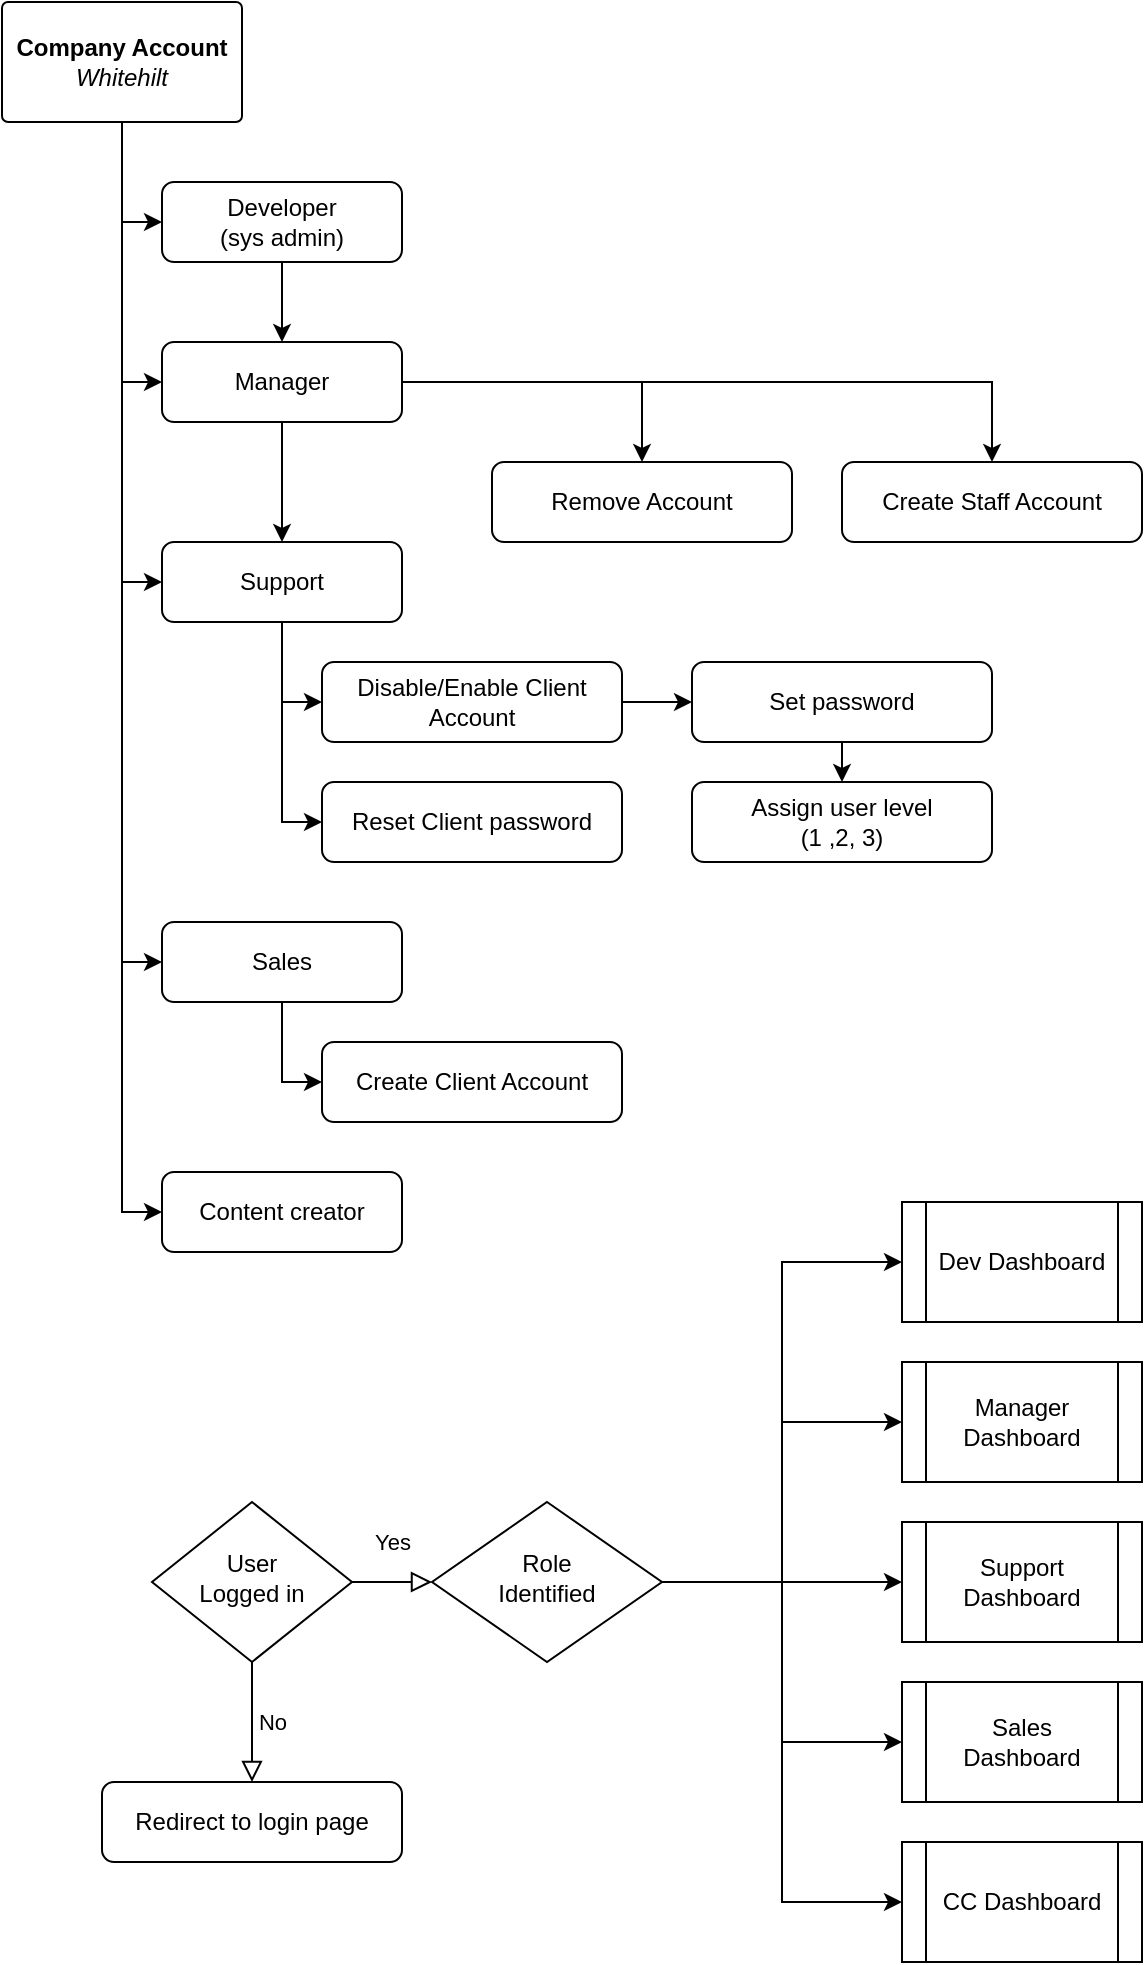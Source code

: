<mxfile version="16.0.3" type="github" pages="3">
  <diagram id="C5RBs43oDa-KdzZeNtuy" name="Company Auth">
    <mxGraphModel dx="1165" dy="794" grid="1" gridSize="10" guides="1" tooltips="1" connect="1" arrows="1" fold="1" page="1" pageScale="1" pageWidth="827" pageHeight="1169" math="0" shadow="0">
      <root>
        <mxCell id="WIyWlLk6GJQsqaUBKTNV-0" />
        <mxCell id="WIyWlLk6GJQsqaUBKTNV-1" parent="WIyWlLk6GJQsqaUBKTNV-0" />
        <mxCell id="IbO78vqItWdfQY8n-Jqq-18" style="edgeStyle=none;rounded=0;orthogonalLoop=1;jettySize=auto;html=1;exitX=0.5;exitY=1;exitDx=0;exitDy=0;entryX=0.5;entryY=0;entryDx=0;entryDy=0;" edge="1" parent="WIyWlLk6GJQsqaUBKTNV-1" source="WIyWlLk6GJQsqaUBKTNV-3" target="usHMp_J7oU0mmYKUMosu-8">
          <mxGeometry relative="1" as="geometry" />
        </mxCell>
        <mxCell id="WIyWlLk6GJQsqaUBKTNV-3" value="Developer&lt;br&gt;(sys admin)" style="rounded=1;whiteSpace=wrap;html=1;fontSize=12;glass=0;strokeWidth=1;shadow=0;" parent="WIyWlLk6GJQsqaUBKTNV-1" vertex="1">
          <mxGeometry x="120" y="130" width="120" height="40" as="geometry" />
        </mxCell>
        <mxCell id="WIyWlLk6GJQsqaUBKTNV-4" value="Yes" style="rounded=0;html=1;jettySize=auto;orthogonalLoop=1;fontSize=11;endArrow=block;endFill=0;endSize=8;strokeWidth=1;shadow=0;labelBackgroundColor=none;edgeStyle=orthogonalEdgeStyle;" parent="WIyWlLk6GJQsqaUBKTNV-1" source="WIyWlLk6GJQsqaUBKTNV-6" target="WIyWlLk6GJQsqaUBKTNV-10" edge="1">
          <mxGeometry y="20" relative="1" as="geometry">
            <mxPoint as="offset" />
          </mxGeometry>
        </mxCell>
        <mxCell id="WIyWlLk6GJQsqaUBKTNV-5" value="No" style="edgeStyle=orthogonalEdgeStyle;rounded=0;html=1;jettySize=auto;orthogonalLoop=1;fontSize=11;endArrow=block;endFill=0;endSize=8;strokeWidth=1;shadow=0;labelBackgroundColor=none;" parent="WIyWlLk6GJQsqaUBKTNV-1" source="WIyWlLk6GJQsqaUBKTNV-6" target="WIyWlLk6GJQsqaUBKTNV-7" edge="1">
          <mxGeometry y="10" relative="1" as="geometry">
            <mxPoint as="offset" />
          </mxGeometry>
        </mxCell>
        <mxCell id="WIyWlLk6GJQsqaUBKTNV-6" value="User &lt;br&gt;Logged in" style="rhombus;whiteSpace=wrap;html=1;shadow=0;fontFamily=Helvetica;fontSize=12;align=center;strokeWidth=1;spacing=6;spacingTop=-4;" parent="WIyWlLk6GJQsqaUBKTNV-1" vertex="1">
          <mxGeometry x="115" y="790" width="100" height="80" as="geometry" />
        </mxCell>
        <mxCell id="WIyWlLk6GJQsqaUBKTNV-7" value="Redirect to login page" style="rounded=1;whiteSpace=wrap;html=1;fontSize=12;glass=0;strokeWidth=1;shadow=0;" parent="WIyWlLk6GJQsqaUBKTNV-1" vertex="1">
          <mxGeometry x="90" y="930" width="150" height="40" as="geometry" />
        </mxCell>
        <mxCell id="IbO78vqItWdfQY8n-Jqq-27" style="edgeStyle=orthogonalEdgeStyle;rounded=0;orthogonalLoop=1;jettySize=auto;html=1;exitX=1;exitY=0.5;exitDx=0;exitDy=0;entryX=0;entryY=0.5;entryDx=0;entryDy=0;" edge="1" parent="WIyWlLk6GJQsqaUBKTNV-1" source="WIyWlLk6GJQsqaUBKTNV-10" target="IbO78vqItWdfQY8n-Jqq-26">
          <mxGeometry relative="1" as="geometry" />
        </mxCell>
        <mxCell id="IbO78vqItWdfQY8n-Jqq-28" style="edgeStyle=orthogonalEdgeStyle;rounded=0;orthogonalLoop=1;jettySize=auto;html=1;exitX=1;exitY=0.5;exitDx=0;exitDy=0;entryX=0;entryY=0.5;entryDx=0;entryDy=0;" edge="1" parent="WIyWlLk6GJQsqaUBKTNV-1" source="WIyWlLk6GJQsqaUBKTNV-10" target="IbO78vqItWdfQY8n-Jqq-25">
          <mxGeometry relative="1" as="geometry" />
        </mxCell>
        <mxCell id="IbO78vqItWdfQY8n-Jqq-29" style="edgeStyle=orthogonalEdgeStyle;rounded=0;orthogonalLoop=1;jettySize=auto;html=1;exitX=1;exitY=0.5;exitDx=0;exitDy=0;entryX=0;entryY=0.5;entryDx=0;entryDy=0;" edge="1" parent="WIyWlLk6GJQsqaUBKTNV-1" source="WIyWlLk6GJQsqaUBKTNV-10" target="IbO78vqItWdfQY8n-Jqq-22">
          <mxGeometry relative="1" as="geometry" />
        </mxCell>
        <mxCell id="IbO78vqItWdfQY8n-Jqq-30" style="edgeStyle=orthogonalEdgeStyle;rounded=0;orthogonalLoop=1;jettySize=auto;html=1;exitX=1;exitY=0.5;exitDx=0;exitDy=0;entryX=0;entryY=0.5;entryDx=0;entryDy=0;" edge="1" parent="WIyWlLk6GJQsqaUBKTNV-1" source="WIyWlLk6GJQsqaUBKTNV-10" target="IbO78vqItWdfQY8n-Jqq-23">
          <mxGeometry relative="1" as="geometry" />
        </mxCell>
        <mxCell id="IbO78vqItWdfQY8n-Jqq-31" style="edgeStyle=orthogonalEdgeStyle;rounded=0;orthogonalLoop=1;jettySize=auto;html=1;exitX=1;exitY=0.5;exitDx=0;exitDy=0;entryX=0;entryY=0.5;entryDx=0;entryDy=0;" edge="1" parent="WIyWlLk6GJQsqaUBKTNV-1" source="WIyWlLk6GJQsqaUBKTNV-10" target="IbO78vqItWdfQY8n-Jqq-24">
          <mxGeometry relative="1" as="geometry" />
        </mxCell>
        <mxCell id="WIyWlLk6GJQsqaUBKTNV-10" value="Role&lt;br&gt;Identified" style="rhombus;whiteSpace=wrap;html=1;shadow=0;fontFamily=Helvetica;fontSize=12;align=center;strokeWidth=1;spacing=6;spacingTop=-4;" parent="WIyWlLk6GJQsqaUBKTNV-1" vertex="1">
          <mxGeometry x="255" y="790" width="115" height="80" as="geometry" />
        </mxCell>
        <mxCell id="usHMp_J7oU0mmYKUMosu-7" style="edgeStyle=orthogonalEdgeStyle;rounded=0;orthogonalLoop=1;jettySize=auto;html=1;exitX=0.5;exitY=1;exitDx=0;exitDy=0;entryX=0;entryY=0.5;entryDx=0;entryDy=0;" edge="1" parent="WIyWlLk6GJQsqaUBKTNV-1" source="usHMp_J7oU0mmYKUMosu-2" target="WIyWlLk6GJQsqaUBKTNV-3">
          <mxGeometry relative="1" as="geometry">
            <mxPoint x="40" y="150" as="targetPoint" />
          </mxGeometry>
        </mxCell>
        <mxCell id="usHMp_J7oU0mmYKUMosu-12" style="edgeStyle=orthogonalEdgeStyle;rounded=0;orthogonalLoop=1;jettySize=auto;html=1;exitX=0.5;exitY=1;exitDx=0;exitDy=0;entryX=0;entryY=0.5;entryDx=0;entryDy=0;" edge="1" parent="WIyWlLk6GJQsqaUBKTNV-1" source="usHMp_J7oU0mmYKUMosu-2" target="usHMp_J7oU0mmYKUMosu-11">
          <mxGeometry relative="1" as="geometry" />
        </mxCell>
        <mxCell id="usHMp_J7oU0mmYKUMosu-13" style="edgeStyle=orthogonalEdgeStyle;rounded=0;orthogonalLoop=1;jettySize=auto;html=1;exitX=0.5;exitY=1;exitDx=0;exitDy=0;entryX=0;entryY=0.5;entryDx=0;entryDy=0;" edge="1" parent="WIyWlLk6GJQsqaUBKTNV-1" source="usHMp_J7oU0mmYKUMosu-2" target="usHMp_J7oU0mmYKUMosu-10">
          <mxGeometry relative="1" as="geometry" />
        </mxCell>
        <mxCell id="usHMp_J7oU0mmYKUMosu-14" style="edgeStyle=orthogonalEdgeStyle;rounded=0;orthogonalLoop=1;jettySize=auto;html=1;exitX=0.5;exitY=1;exitDx=0;exitDy=0;entryX=0;entryY=0.5;entryDx=0;entryDy=0;" edge="1" parent="WIyWlLk6GJQsqaUBKTNV-1" source="usHMp_J7oU0mmYKUMosu-2" target="usHMp_J7oU0mmYKUMosu-9">
          <mxGeometry relative="1" as="geometry" />
        </mxCell>
        <mxCell id="usHMp_J7oU0mmYKUMosu-15" style="edgeStyle=orthogonalEdgeStyle;rounded=0;orthogonalLoop=1;jettySize=auto;html=1;exitX=0.5;exitY=1;exitDx=0;exitDy=0;entryX=0;entryY=0.5;entryDx=0;entryDy=0;" edge="1" parent="WIyWlLk6GJQsqaUBKTNV-1" source="usHMp_J7oU0mmYKUMosu-2" target="usHMp_J7oU0mmYKUMosu-8">
          <mxGeometry relative="1" as="geometry">
            <Array as="points">
              <mxPoint x="100" y="230" />
            </Array>
          </mxGeometry>
        </mxCell>
        <mxCell id="usHMp_J7oU0mmYKUMosu-2" value="&lt;b&gt;Company Account&lt;/b&gt;&lt;br&gt;&lt;i&gt;Whitehilt&lt;/i&gt;" style="rounded=1;whiteSpace=wrap;html=1;arcSize=5;" vertex="1" parent="WIyWlLk6GJQsqaUBKTNV-1">
          <mxGeometry x="40" y="40" width="120" height="60" as="geometry" />
        </mxCell>
        <mxCell id="IbO78vqItWdfQY8n-Jqq-17" style="edgeStyle=none;rounded=0;orthogonalLoop=1;jettySize=auto;html=1;exitX=0.5;exitY=1;exitDx=0;exitDy=0;entryX=0.5;entryY=0;entryDx=0;entryDy=0;" edge="1" parent="WIyWlLk6GJQsqaUBKTNV-1" source="usHMp_J7oU0mmYKUMosu-8" target="usHMp_J7oU0mmYKUMosu-9">
          <mxGeometry relative="1" as="geometry" />
        </mxCell>
        <mxCell id="IbO78vqItWdfQY8n-Jqq-33" style="edgeStyle=orthogonalEdgeStyle;rounded=0;orthogonalLoop=1;jettySize=auto;html=1;exitX=1;exitY=0.5;exitDx=0;exitDy=0;entryX=0.5;entryY=0;entryDx=0;entryDy=0;" edge="1" parent="WIyWlLk6GJQsqaUBKTNV-1" source="usHMp_J7oU0mmYKUMosu-8" target="IbO78vqItWdfQY8n-Jqq-32">
          <mxGeometry relative="1" as="geometry" />
        </mxCell>
        <mxCell id="usHMp_J7oU0mmYKUMosu-8" value="Manager" style="rounded=1;whiteSpace=wrap;html=1;fontSize=12;glass=0;strokeWidth=1;shadow=0;" vertex="1" parent="WIyWlLk6GJQsqaUBKTNV-1">
          <mxGeometry x="120" y="210" width="120" height="40" as="geometry" />
        </mxCell>
        <mxCell id="usHMp_J7oU0mmYKUMosu-9" value="Support" style="rounded=1;whiteSpace=wrap;html=1;fontSize=12;glass=0;strokeWidth=1;shadow=0;" vertex="1" parent="WIyWlLk6GJQsqaUBKTNV-1">
          <mxGeometry x="120" y="310" width="120" height="40" as="geometry" />
        </mxCell>
        <mxCell id="usHMp_J7oU0mmYKUMosu-10" value="Content creator" style="rounded=1;whiteSpace=wrap;html=1;fontSize=12;glass=0;strokeWidth=1;shadow=0;" vertex="1" parent="WIyWlLk6GJQsqaUBKTNV-1">
          <mxGeometry x="120" y="625" width="120" height="40" as="geometry" />
        </mxCell>
        <mxCell id="IbO78vqItWdfQY8n-Jqq-19" style="edgeStyle=orthogonalEdgeStyle;rounded=0;orthogonalLoop=1;jettySize=auto;html=1;exitX=0.5;exitY=1;exitDx=0;exitDy=0;entryX=0;entryY=0.5;entryDx=0;entryDy=0;" edge="1" parent="WIyWlLk6GJQsqaUBKTNV-1" source="usHMp_J7oU0mmYKUMosu-11" target="IbO78vqItWdfQY8n-Jqq-15">
          <mxGeometry relative="1" as="geometry" />
        </mxCell>
        <mxCell id="usHMp_J7oU0mmYKUMosu-11" value="Sales" style="rounded=1;whiteSpace=wrap;html=1;fontSize=12;glass=0;strokeWidth=1;shadow=0;" vertex="1" parent="WIyWlLk6GJQsqaUBKTNV-1">
          <mxGeometry x="120" y="500" width="120" height="40" as="geometry" />
        </mxCell>
        <mxCell id="IbO78vqItWdfQY8n-Jqq-0" style="edgeStyle=orthogonalEdgeStyle;rounded=0;orthogonalLoop=1;jettySize=auto;html=1;exitX=1;exitY=0.5;exitDx=0;exitDy=0;entryX=0.5;entryY=0;entryDx=0;entryDy=0;" edge="1" parent="WIyWlLk6GJQsqaUBKTNV-1" source="usHMp_J7oU0mmYKUMosu-8" target="IbO78vqItWdfQY8n-Jqq-8">
          <mxGeometry relative="1" as="geometry">
            <mxPoint x="446" y="120" as="targetPoint" />
          </mxGeometry>
        </mxCell>
        <mxCell id="IbO78vqItWdfQY8n-Jqq-4" style="edgeStyle=orthogonalEdgeStyle;rounded=0;orthogonalLoop=1;jettySize=auto;html=1;exitX=0.5;exitY=1;exitDx=0;exitDy=0;entryX=0;entryY=0.5;entryDx=0;entryDy=0;" edge="1" parent="WIyWlLk6GJQsqaUBKTNV-1" source="usHMp_J7oU0mmYKUMosu-9" target="IbO78vqItWdfQY8n-Jqq-7">
          <mxGeometry relative="1" as="geometry">
            <mxPoint x="336" y="350" as="targetPoint" />
          </mxGeometry>
        </mxCell>
        <mxCell id="IbO78vqItWdfQY8n-Jqq-5" style="edgeStyle=orthogonalEdgeStyle;rounded=0;orthogonalLoop=1;jettySize=auto;html=1;exitX=0.5;exitY=1;exitDx=0;exitDy=0;entryX=0;entryY=0.5;entryDx=0;entryDy=0;" edge="1" parent="WIyWlLk6GJQsqaUBKTNV-1" source="usHMp_J7oU0mmYKUMosu-9" target="IbO78vqItWdfQY8n-Jqq-11">
          <mxGeometry relative="1" as="geometry" />
        </mxCell>
        <mxCell id="IbO78vqItWdfQY8n-Jqq-7" value="Disable/Enable Client Account" style="rounded=1;whiteSpace=wrap;html=1;fontSize=12;glass=0;strokeWidth=1;shadow=0;" vertex="1" parent="WIyWlLk6GJQsqaUBKTNV-1">
          <mxGeometry x="200" y="370" width="150" height="40" as="geometry" />
        </mxCell>
        <mxCell id="IbO78vqItWdfQY8n-Jqq-8" value="Remove Account" style="rounded=1;whiteSpace=wrap;html=1;fontSize=12;glass=0;strokeWidth=1;shadow=0;" vertex="1" parent="WIyWlLk6GJQsqaUBKTNV-1">
          <mxGeometry x="285" y="270" width="150" height="40" as="geometry" />
        </mxCell>
        <mxCell id="IbO78vqItWdfQY8n-Jqq-9" style="edgeStyle=orthogonalEdgeStyle;rounded=0;orthogonalLoop=1;jettySize=auto;html=1;exitX=0.5;exitY=1;exitDx=0;exitDy=0;entryX=0.5;entryY=0;entryDx=0;entryDy=0;" edge="1" parent="WIyWlLk6GJQsqaUBKTNV-1" source="IbO78vqItWdfQY8n-Jqq-10" target="IbO78vqItWdfQY8n-Jqq-14">
          <mxGeometry relative="1" as="geometry" />
        </mxCell>
        <mxCell id="IbO78vqItWdfQY8n-Jqq-10" value="Set password" style="rounded=1;whiteSpace=wrap;html=1;fontSize=12;glass=0;strokeWidth=1;shadow=0;" vertex="1" parent="WIyWlLk6GJQsqaUBKTNV-1">
          <mxGeometry x="385" y="370" width="150" height="40" as="geometry" />
        </mxCell>
        <mxCell id="IbO78vqItWdfQY8n-Jqq-11" value="Reset Client password" style="rounded=1;whiteSpace=wrap;html=1;fontSize=12;glass=0;strokeWidth=1;shadow=0;" vertex="1" parent="WIyWlLk6GJQsqaUBKTNV-1">
          <mxGeometry x="200" y="430" width="150" height="40" as="geometry" />
        </mxCell>
        <mxCell id="IbO78vqItWdfQY8n-Jqq-12" style="edgeStyle=orthogonalEdgeStyle;rounded=0;orthogonalLoop=1;jettySize=auto;html=1;exitX=1;exitY=0.5;exitDx=0;exitDy=0;entryX=0;entryY=0.5;entryDx=0;entryDy=0;" edge="1" parent="WIyWlLk6GJQsqaUBKTNV-1" target="IbO78vqItWdfQY8n-Jqq-10">
          <mxGeometry relative="1" as="geometry">
            <mxPoint x="350" y="390" as="sourcePoint" />
          </mxGeometry>
        </mxCell>
        <mxCell id="IbO78vqItWdfQY8n-Jqq-14" value="Assign user level&lt;br&gt;(1 ,2, 3)" style="rounded=1;whiteSpace=wrap;html=1;fontSize=12;glass=0;strokeWidth=1;shadow=0;" vertex="1" parent="WIyWlLk6GJQsqaUBKTNV-1">
          <mxGeometry x="385" y="430" width="150" height="40" as="geometry" />
        </mxCell>
        <mxCell id="IbO78vqItWdfQY8n-Jqq-15" value="Create Client Account" style="rounded=1;whiteSpace=wrap;html=1;fontSize=12;glass=0;strokeWidth=1;shadow=0;" vertex="1" parent="WIyWlLk6GJQsqaUBKTNV-1">
          <mxGeometry x="200" y="560" width="150" height="40" as="geometry" />
        </mxCell>
        <mxCell id="IbO78vqItWdfQY8n-Jqq-22" value="Support Dashboard" style="shape=process;whiteSpace=wrap;html=1;backgroundOutline=1;" vertex="1" parent="WIyWlLk6GJQsqaUBKTNV-1">
          <mxGeometry x="490" y="800" width="120" height="60" as="geometry" />
        </mxCell>
        <mxCell id="IbO78vqItWdfQY8n-Jqq-23" value="Sales&lt;br&gt;Dashboard" style="shape=process;whiteSpace=wrap;html=1;backgroundOutline=1;" vertex="1" parent="WIyWlLk6GJQsqaUBKTNV-1">
          <mxGeometry x="490" y="880" width="120" height="60" as="geometry" />
        </mxCell>
        <mxCell id="IbO78vqItWdfQY8n-Jqq-24" value="CC Dashboard" style="shape=process;whiteSpace=wrap;html=1;backgroundOutline=1;" vertex="1" parent="WIyWlLk6GJQsqaUBKTNV-1">
          <mxGeometry x="490" y="960" width="120" height="60" as="geometry" />
        </mxCell>
        <mxCell id="IbO78vqItWdfQY8n-Jqq-25" value="Manager Dashboard" style="shape=process;whiteSpace=wrap;html=1;backgroundOutline=1;" vertex="1" parent="WIyWlLk6GJQsqaUBKTNV-1">
          <mxGeometry x="490" y="720" width="120" height="60" as="geometry" />
        </mxCell>
        <mxCell id="IbO78vqItWdfQY8n-Jqq-26" value="Dev Dashboard" style="shape=process;whiteSpace=wrap;html=1;backgroundOutline=1;" vertex="1" parent="WIyWlLk6GJQsqaUBKTNV-1">
          <mxGeometry x="490" y="640" width="120" height="60" as="geometry" />
        </mxCell>
        <mxCell id="IbO78vqItWdfQY8n-Jqq-32" value="Create Staff Account" style="rounded=1;whiteSpace=wrap;html=1;fontSize=12;glass=0;strokeWidth=1;shadow=0;" vertex="1" parent="WIyWlLk6GJQsqaUBKTNV-1">
          <mxGeometry x="460" y="270" width="150" height="40" as="geometry" />
        </mxCell>
      </root>
    </mxGraphModel>
  </diagram>
  <diagram id="N4qpD8uiuQIEzAsZiRmR" name="Client Auth">
    <mxGraphModel dx="1165" dy="794" grid="1" gridSize="10" guides="1" tooltips="1" connect="1" arrows="1" fold="1" page="1" pageScale="1" pageWidth="827" pageHeight="1169" math="0" shadow="0">
      <root>
        <mxCell id="x3TfJhb1I3s283yUIdMb-0" />
        <mxCell id="x3TfJhb1I3s283yUIdMb-1" parent="x3TfJhb1I3s283yUIdMb-0" />
        <mxCell id="x3TfJhb1I3s283yUIdMb-2" style="edgeStyle=orthogonalEdgeStyle;rounded=0;orthogonalLoop=1;jettySize=auto;html=1;exitX=0.5;exitY=1;exitDx=0;exitDy=0;entryX=0;entryY=0.5;entryDx=0;entryDy=0;" edge="1" parent="x3TfJhb1I3s283yUIdMb-1" source="x3TfJhb1I3s283yUIdMb-7" target="x3TfJhb1I3s283yUIdMb-11">
          <mxGeometry relative="1" as="geometry" />
        </mxCell>
        <mxCell id="x3TfJhb1I3s283yUIdMb-3" style="edgeStyle=orthogonalEdgeStyle;rounded=0;orthogonalLoop=1;jettySize=auto;html=1;exitX=0.5;exitY=1;exitDx=0;exitDy=0;entryX=0;entryY=0.5;entryDx=0;entryDy=0;" edge="1" parent="x3TfJhb1I3s283yUIdMb-1" source="x3TfJhb1I3s283yUIdMb-7" target="x3TfJhb1I3s283yUIdMb-12">
          <mxGeometry relative="1" as="geometry" />
        </mxCell>
        <mxCell id="x3TfJhb1I3s283yUIdMb-4" style="edgeStyle=orthogonalEdgeStyle;rounded=0;orthogonalLoop=1;jettySize=auto;html=1;exitX=0.5;exitY=1;exitDx=0;exitDy=0;entryX=0;entryY=0.5;entryDx=0;entryDy=0;" edge="1" parent="x3TfJhb1I3s283yUIdMb-1" source="x3TfJhb1I3s283yUIdMb-7" target="x3TfJhb1I3s283yUIdMb-13">
          <mxGeometry relative="1" as="geometry" />
        </mxCell>
        <mxCell id="x3TfJhb1I3s283yUIdMb-5" style="edgeStyle=orthogonalEdgeStyle;rounded=0;orthogonalLoop=1;jettySize=auto;html=1;exitX=0.5;exitY=1;exitDx=0;exitDy=0;entryX=0;entryY=0.5;entryDx=0;entryDy=0;" edge="1" parent="x3TfJhb1I3s283yUIdMb-1" source="x3TfJhb1I3s283yUIdMb-7" target="x3TfJhb1I3s283yUIdMb-14">
          <mxGeometry relative="1" as="geometry" />
        </mxCell>
        <mxCell id="x3TfJhb1I3s283yUIdMb-6" style="edgeStyle=orthogonalEdgeStyle;rounded=0;orthogonalLoop=1;jettySize=auto;html=1;exitX=0.5;exitY=1;exitDx=0;exitDy=0;entryX=0;entryY=0.5;entryDx=0;entryDy=0;" edge="1" parent="x3TfJhb1I3s283yUIdMb-1" source="x3TfJhb1I3s283yUIdMb-7" target="x3TfJhb1I3s283yUIdMb-15">
          <mxGeometry relative="1" as="geometry" />
        </mxCell>
        <mxCell id="x3TfJhb1I3s283yUIdMb-7" value="&lt;b&gt;Client Account&lt;/b&gt;&lt;br&gt;&lt;i&gt;Fire Rescue Service&lt;/i&gt;" style="rounded=1;whiteSpace=wrap;html=1;arcSize=5;" vertex="1" parent="x3TfJhb1I3s283yUIdMb-1">
          <mxGeometry x="40" y="40" width="120" height="60" as="geometry" />
        </mxCell>
        <mxCell id="x3TfJhb1I3s283yUIdMb-8" value="" style="edgeStyle=orthogonalEdgeStyle;rounded=0;orthogonalLoop=1;jettySize=auto;html=1;" edge="1" parent="x3TfJhb1I3s283yUIdMb-1" source="x3TfJhb1I3s283yUIdMb-10" target="x3TfJhb1I3s283yUIdMb-7">
          <mxGeometry relative="1" as="geometry" />
        </mxCell>
        <mxCell id="x3TfJhb1I3s283yUIdMb-9" style="edgeStyle=orthogonalEdgeStyle;rounded=0;orthogonalLoop=1;jettySize=auto;html=1;exitX=1;exitY=0.5;exitDx=0;exitDy=0;entryX=0;entryY=0.5;entryDx=0;entryDy=0;" edge="1" parent="x3TfJhb1I3s283yUIdMb-1" source="x3TfJhb1I3s283yUIdMb-10" target="x3TfJhb1I3s283yUIdMb-16">
          <mxGeometry relative="1" as="geometry" />
        </mxCell>
        <mxCell id="x3TfJhb1I3s283yUIdMb-10" value="&lt;b&gt;Guest Account&lt;/b&gt;&lt;br&gt;&lt;i&gt;3rd party / demos&lt;/i&gt;" style="rounded=1;whiteSpace=wrap;html=1;arcSize=5;" vertex="1" parent="x3TfJhb1I3s283yUIdMb-1">
          <mxGeometry x="290" y="40" width="120" height="60" as="geometry" />
        </mxCell>
        <mxCell id="ofUDi9bGPqE7FNT7YbZp-3" style="edgeStyle=orthogonalEdgeStyle;rounded=0;orthogonalLoop=1;jettySize=auto;html=1;exitX=1;exitY=0.5;exitDx=0;exitDy=0;entryX=0.5;entryY=0;entryDx=0;entryDy=0;" edge="1" parent="x3TfJhb1I3s283yUIdMb-1" source="x3TfJhb1I3s283yUIdMb-11" target="x3TfJhb1I3s283yUIdMb-23">
          <mxGeometry relative="1" as="geometry">
            <mxPoint x="260" y="170" as="targetPoint" />
          </mxGeometry>
        </mxCell>
        <mxCell id="ofUDi9bGPqE7FNT7YbZp-9" style="edgeStyle=none;rounded=0;orthogonalLoop=1;jettySize=auto;html=1;exitX=0.5;exitY=1;exitDx=0;exitDy=0;entryX=0.5;entryY=0;entryDx=0;entryDy=0;" edge="1" parent="x3TfJhb1I3s283yUIdMb-1" source="x3TfJhb1I3s283yUIdMb-11" target="x3TfJhb1I3s283yUIdMb-12">
          <mxGeometry relative="1" as="geometry" />
        </mxCell>
        <mxCell id="x3TfJhb1I3s283yUIdMb-11" value="Owner&lt;br&gt;(admin)" style="rounded=1;whiteSpace=wrap;html=1;fontSize=12;glass=0;strokeWidth=1;shadow=0;" vertex="1" parent="x3TfJhb1I3s283yUIdMb-1">
          <mxGeometry x="124" y="150" width="120" height="40" as="geometry" />
        </mxCell>
        <mxCell id="ofUDi9bGPqE7FNT7YbZp-5" style="edgeStyle=orthogonalEdgeStyle;rounded=0;orthogonalLoop=1;jettySize=auto;html=1;exitX=0.5;exitY=1;exitDx=0;exitDy=0;entryX=0;entryY=0.5;entryDx=0;entryDy=0;" edge="1" parent="x3TfJhb1I3s283yUIdMb-1" source="x3TfJhb1I3s283yUIdMb-12" target="ofUDi9bGPqE7FNT7YbZp-2">
          <mxGeometry relative="1" as="geometry" />
        </mxCell>
        <mxCell id="ofUDi9bGPqE7FNT7YbZp-6" style="edgeStyle=orthogonalEdgeStyle;rounded=0;orthogonalLoop=1;jettySize=auto;html=1;exitX=0.5;exitY=1;exitDx=0;exitDy=0;entryX=0;entryY=0.5;entryDx=0;entryDy=0;" edge="1" parent="x3TfJhb1I3s283yUIdMb-1" source="x3TfJhb1I3s283yUIdMb-12" target="x3TfJhb1I3s283yUIdMb-22">
          <mxGeometry relative="1" as="geometry">
            <mxPoint x="150" y="360" as="targetPoint" />
          </mxGeometry>
        </mxCell>
        <mxCell id="ofUDi9bGPqE7FNT7YbZp-10" style="edgeStyle=orthogonalEdgeStyle;rounded=0;orthogonalLoop=1;jettySize=auto;html=1;exitX=0.5;exitY=1;exitDx=0;exitDy=0;entryX=0;entryY=0.5;entryDx=0;entryDy=0;" edge="1" parent="x3TfJhb1I3s283yUIdMb-1" source="x3TfJhb1I3s283yUIdMb-12" target="ofUDi9bGPqE7FNT7YbZp-1">
          <mxGeometry relative="1" as="geometry" />
        </mxCell>
        <mxCell id="x3TfJhb1I3s283yUIdMb-12" value="Manager&lt;br&gt;(HR)" style="rounded=1;whiteSpace=wrap;html=1;fontSize=12;glass=0;strokeWidth=1;shadow=0;" vertex="1" parent="x3TfJhb1I3s283yUIdMb-1">
          <mxGeometry x="124" y="260" width="120" height="40" as="geometry" />
        </mxCell>
        <mxCell id="x3TfJhb1I3s283yUIdMb-13" value="Level 1&lt;br&gt;(app user)" style="rounded=1;whiteSpace=wrap;html=1;fontSize=12;glass=0;strokeWidth=1;shadow=0;" vertex="1" parent="x3TfJhb1I3s283yUIdMb-1">
          <mxGeometry x="124" y="500" width="120" height="40" as="geometry" />
        </mxCell>
        <mxCell id="x3TfJhb1I3s283yUIdMb-14" value="Level 2&lt;br&gt;(app user)" style="rounded=1;whiteSpace=wrap;html=1;fontSize=12;glass=0;strokeWidth=1;shadow=0;" vertex="1" parent="x3TfJhb1I3s283yUIdMb-1">
          <mxGeometry x="124" y="570" width="120" height="40" as="geometry" />
        </mxCell>
        <mxCell id="x3TfJhb1I3s283yUIdMb-15" value="Level 3&lt;br&gt;(app user)" style="rounded=1;whiteSpace=wrap;html=1;fontSize=12;glass=0;strokeWidth=1;shadow=0;" vertex="1" parent="x3TfJhb1I3s283yUIdMb-1">
          <mxGeometry x="124" y="640" width="120" height="40" as="geometry" />
        </mxCell>
        <mxCell id="x3TfJhb1I3s283yUIdMb-16" value="Viewer&lt;br&gt;(read only)" style="rounded=1;whiteSpace=wrap;html=1;fontSize=12;glass=0;strokeWidth=1;shadow=0;" vertex="1" parent="x3TfJhb1I3s283yUIdMb-1">
          <mxGeometry x="530" y="50" width="120" height="40" as="geometry" />
        </mxCell>
        <mxCell id="x3TfJhb1I3s283yUIdMb-17" value="Yes" style="rounded=0;html=1;jettySize=auto;orthogonalLoop=1;fontSize=11;endArrow=block;endFill=0;endSize=8;strokeWidth=1;shadow=0;labelBackgroundColor=none;edgeStyle=orthogonalEdgeStyle;" edge="1" parent="x3TfJhb1I3s283yUIdMb-1" source="x3TfJhb1I3s283yUIdMb-19" target="x3TfJhb1I3s283yUIdMb-20">
          <mxGeometry y="20" relative="1" as="geometry">
            <mxPoint as="offset" />
          </mxGeometry>
        </mxCell>
        <mxCell id="x3TfJhb1I3s283yUIdMb-18" value="No" style="edgeStyle=orthogonalEdgeStyle;rounded=0;html=1;jettySize=auto;orthogonalLoop=1;fontSize=11;endArrow=block;endFill=0;endSize=8;strokeWidth=1;shadow=0;labelBackgroundColor=none;" edge="1" parent="x3TfJhb1I3s283yUIdMb-1" source="x3TfJhb1I3s283yUIdMb-19">
          <mxGeometry y="10" relative="1" as="geometry">
            <mxPoint as="offset" />
            <mxPoint x="415" y="722.5" as="targetPoint" />
          </mxGeometry>
        </mxCell>
        <mxCell id="x3TfJhb1I3s283yUIdMb-19" value="User &lt;br&gt;Logged in" style="rhombus;whiteSpace=wrap;html=1;shadow=0;fontFamily=Helvetica;fontSize=12;align=center;strokeWidth=1;spacing=6;spacingTop=-4;" vertex="1" parent="x3TfJhb1I3s283yUIdMb-1">
          <mxGeometry x="365" y="582.5" width="100" height="80" as="geometry" />
        </mxCell>
        <mxCell id="x3TfJhb1I3s283yUIdMb-20" value="Homescreen&lt;br&gt;Component views &lt;br&gt;based on role" style="rhombus;whiteSpace=wrap;html=1;shadow=0;fontFamily=Helvetica;fontSize=12;align=center;strokeWidth=1;spacing=6;spacingTop=-4;" vertex="1" parent="x3TfJhb1I3s283yUIdMb-1">
          <mxGeometry x="535" y="557.5" width="180" height="130" as="geometry" />
        </mxCell>
        <mxCell id="x3TfJhb1I3s283yUIdMb-21" value="Redirect to login page" style="rounded=1;whiteSpace=wrap;html=1;fontSize=12;glass=0;strokeWidth=1;shadow=0;" vertex="1" parent="x3TfJhb1I3s283yUIdMb-1">
          <mxGeometry x="340" y="722.5" width="150" height="40" as="geometry" />
        </mxCell>
        <mxCell id="x3TfJhb1I3s283yUIdMb-22" value="Disable/Enable Account" style="rounded=1;whiteSpace=wrap;html=1;fontSize=12;glass=0;strokeWidth=1;shadow=0;" vertex="1" parent="x3TfJhb1I3s283yUIdMb-1">
          <mxGeometry x="210" y="320" width="150" height="40" as="geometry" />
        </mxCell>
        <mxCell id="x3TfJhb1I3s283yUIdMb-23" value="Remove Account" style="rounded=1;whiteSpace=wrap;html=1;fontSize=12;glass=0;strokeWidth=1;shadow=0;" vertex="1" parent="x3TfJhb1I3s283yUIdMb-1">
          <mxGeometry x="210" y="200" width="150" height="40" as="geometry" />
        </mxCell>
        <mxCell id="ofUDi9bGPqE7FNT7YbZp-13" style="edgeStyle=orthogonalEdgeStyle;rounded=0;orthogonalLoop=1;jettySize=auto;html=1;exitX=0.5;exitY=1;exitDx=0;exitDy=0;entryX=0.5;entryY=0;entryDx=0;entryDy=0;" edge="1" parent="x3TfJhb1I3s283yUIdMb-1" source="ofUDi9bGPqE7FNT7YbZp-0" target="ofUDi9bGPqE7FNT7YbZp-12">
          <mxGeometry relative="1" as="geometry" />
        </mxCell>
        <mxCell id="ofUDi9bGPqE7FNT7YbZp-0" value="Set password" style="rounded=1;whiteSpace=wrap;html=1;fontSize=12;glass=0;strokeWidth=1;shadow=0;" vertex="1" parent="x3TfJhb1I3s283yUIdMb-1">
          <mxGeometry x="430" y="380" width="150" height="40" as="geometry" />
        </mxCell>
        <mxCell id="ofUDi9bGPqE7FNT7YbZp-1" value="Reset password" style="rounded=1;whiteSpace=wrap;html=1;fontSize=12;glass=0;strokeWidth=1;shadow=0;" vertex="1" parent="x3TfJhb1I3s283yUIdMb-1">
          <mxGeometry x="210" y="440" width="150" height="40" as="geometry" />
        </mxCell>
        <mxCell id="ofUDi9bGPqE7FNT7YbZp-11" style="edgeStyle=orthogonalEdgeStyle;rounded=0;orthogonalLoop=1;jettySize=auto;html=1;exitX=1;exitY=0.5;exitDx=0;exitDy=0;entryX=0;entryY=0.5;entryDx=0;entryDy=0;" edge="1" parent="x3TfJhb1I3s283yUIdMb-1" source="ofUDi9bGPqE7FNT7YbZp-2" target="ofUDi9bGPqE7FNT7YbZp-0">
          <mxGeometry relative="1" as="geometry" />
        </mxCell>
        <mxCell id="ofUDi9bGPqE7FNT7YbZp-2" value="Create Account" style="rounded=1;whiteSpace=wrap;html=1;fontSize=12;glass=0;strokeWidth=1;shadow=0;" vertex="1" parent="x3TfJhb1I3s283yUIdMb-1">
          <mxGeometry x="210" y="380" width="150" height="40" as="geometry" />
        </mxCell>
        <mxCell id="ofUDi9bGPqE7FNT7YbZp-12" value="Assign user level&lt;br&gt;(1 ,2 3)" style="rounded=1;whiteSpace=wrap;html=1;fontSize=12;glass=0;strokeWidth=1;shadow=0;" vertex="1" parent="x3TfJhb1I3s283yUIdMb-1">
          <mxGeometry x="430" y="440" width="150" height="40" as="geometry" />
        </mxCell>
      </root>
    </mxGraphModel>
  </diagram>
  <diagram id="VeOycUTA38Uhr8CWcW5Z" name="ARA">
    <mxGraphModel dx="1422" dy="794" grid="1" gridSize="10" guides="1" tooltips="1" connect="1" arrows="1" fold="1" page="1" pageScale="1" pageWidth="827" pageHeight="1169" math="0" shadow="0">
      <root>
        <mxCell id="tEnPLmMFxXAU2JAELvwp-0" />
        <mxCell id="tEnPLmMFxXAU2JAELvwp-1" parent="tEnPLmMFxXAU2JAELvwp-0" />
        <mxCell id="tEnPLmMFxXAU2JAELvwp-81" value="Risk Score matrix" style="rounded=0;whiteSpace=wrap;html=1;verticalAlign=top;align=left;spacingLeft=9;" vertex="1" parent="tEnPLmMFxXAU2JAELvwp-1">
          <mxGeometry x="10" y="310" width="800" height="450" as="geometry" />
        </mxCell>
        <mxCell id="tEnPLmMFxXAU2JAELvwp-103" value="" style="group" vertex="1" connectable="0" parent="tEnPLmMFxXAU2JAELvwp-1">
          <mxGeometry x="40" y="690" width="326" height="60" as="geometry" />
        </mxCell>
        <mxCell id="tEnPLmMFxXAU2JAELvwp-100" value="" style="rounded=0;whiteSpace=wrap;html=1;labelBackgroundColor=#FF0000;fillColor=#fff2cc;strokeColor=#d6b656;" vertex="1" parent="tEnPLmMFxXAU2JAELvwp-103">
          <mxGeometry y="30" width="326" height="15" as="geometry" />
        </mxCell>
        <mxCell id="tEnPLmMFxXAU2JAELvwp-101" value="" style="rounded=0;whiteSpace=wrap;html=1;labelBackgroundColor=#FF0000;fillColor=#f5f5f5;strokeColor=#666666;fontColor=#333333;" vertex="1" parent="tEnPLmMFxXAU2JAELvwp-103">
          <mxGeometry y="15" width="326" height="15" as="geometry" />
        </mxCell>
        <mxCell id="tEnPLmMFxXAU2JAELvwp-102" value="" style="rounded=0;whiteSpace=wrap;html=1;labelBackgroundColor=#FF0000;" vertex="1" parent="tEnPLmMFxXAU2JAELvwp-103">
          <mxGeometry width="326" height="15" as="geometry" />
        </mxCell>
        <mxCell id="tEnPLmMFxXAU2JAELvwp-99" value="" style="rounded=0;whiteSpace=wrap;html=1;labelBackgroundColor=#FF0000;fillColor=#f8cecc;strokeColor=#b85450;" vertex="1" parent="tEnPLmMFxXAU2JAELvwp-103">
          <mxGeometry y="45" width="326" height="15" as="geometry" />
        </mxCell>
        <mxCell id="tEnPLmMFxXAU2JAELvwp-95" value="later interation" style="rounded=0;whiteSpace=wrap;html=1;verticalAlign=bottom;fillColor=#e1d5e7;strokeColor=#9673a6;" vertex="1" parent="tEnPLmMFxXAU2JAELvwp-1">
          <mxGeometry x="460" y="140" width="320" height="150" as="geometry" />
        </mxCell>
        <mxCell id="tEnPLmMFxXAU2JAELvwp-84" value="RISK MODEL INPUT - Row by row (with paging every 10/20 rows" style="rounded=0;whiteSpace=wrap;html=1;verticalAlign=top;" vertex="1" parent="tEnPLmMFxXAU2JAELvwp-1">
          <mxGeometry x="10" y="770" width="810" height="390" as="geometry" />
        </mxCell>
        <mxCell id="tEnPLmMFxXAU2JAELvwp-73" value="Page number&lt;br&gt;of total pages" style="rounded=0;whiteSpace=wrap;html=1;" vertex="1" parent="tEnPLmMFxXAU2JAELvwp-1">
          <mxGeometry x="30" y="140" width="120" height="60" as="geometry" />
        </mxCell>
        <mxCell id="tEnPLmMFxXAU2JAELvwp-76" value="" style="group" vertex="1" connectable="0" parent="tEnPLmMFxXAU2JAELvwp-1">
          <mxGeometry x="30" y="20" width="420" height="100" as="geometry" />
        </mxCell>
        <mxCell id="tEnPLmMFxXAU2JAELvwp-75" value="Incident Information" style="rounded=0;whiteSpace=wrap;html=1;verticalAlign=top;" vertex="1" parent="tEnPLmMFxXAU2JAELvwp-76">
          <mxGeometry width="420" height="100" as="geometry" />
        </mxCell>
        <mxCell id="tEnPLmMFxXAU2JAELvwp-3" value="DateTime of call" style="rounded=0;whiteSpace=wrap;html=1;" vertex="1" parent="tEnPLmMFxXAU2JAELvwp-76">
          <mxGeometry x="150" y="30" width="120" height="60" as="geometry" />
        </mxCell>
        <mxCell id="tEnPLmMFxXAU2JAELvwp-7" value="Incident Identifier" style="rounded=0;whiteSpace=wrap;html=1;" vertex="1" parent="tEnPLmMFxXAU2JAELvwp-76">
          <mxGeometry x="280" y="30" width="120" height="60" as="geometry" />
        </mxCell>
        <mxCell id="tEnPLmMFxXAU2JAELvwp-9" value="Location" style="rounded=0;whiteSpace=wrap;html=1;" vertex="1" parent="tEnPLmMFxXAU2JAELvwp-76">
          <mxGeometry x="20" y="30" width="120" height="60" as="geometry" />
        </mxCell>
        <mxCell id="tEnPLmMFxXAU2JAELvwp-77" value="" style="group" vertex="1" connectable="0" parent="tEnPLmMFxXAU2JAELvwp-1">
          <mxGeometry x="464" y="20" width="286" height="100" as="geometry" />
        </mxCell>
        <mxCell id="tEnPLmMFxXAU2JAELvwp-72" value="Assessment Type" style="rounded=0;whiteSpace=wrap;html=1;verticalAlign=top;" vertex="1" parent="tEnPLmMFxXAU2JAELvwp-77">
          <mxGeometry width="286" height="100" as="geometry" />
        </mxCell>
        <mxCell id="tEnPLmMFxXAU2JAELvwp-11" value="Incident" style="rounded=0;whiteSpace=wrap;html=1;" vertex="1" parent="tEnPLmMFxXAU2JAELvwp-77">
          <mxGeometry x="16" y="30" width="70" height="60" as="geometry" />
        </mxCell>
        <mxCell id="tEnPLmMFxXAU2JAELvwp-12" value="Sector" style="rounded=0;whiteSpace=wrap;html=1;" vertex="1" parent="tEnPLmMFxXAU2JAELvwp-77">
          <mxGeometry x="106" y="30" width="70" height="60" as="geometry" />
        </mxCell>
        <mxCell id="tEnPLmMFxXAU2JAELvwp-13" value="Name / Number" style="rounded=0;whiteSpace=wrap;html=1;" vertex="1" parent="tEnPLmMFxXAU2JAELvwp-77">
          <mxGeometry x="196" y="30" width="70" height="60" as="geometry" />
        </mxCell>
        <mxCell id="tEnPLmMFxXAU2JAELvwp-85" value="" style="group" vertex="1" connectable="0" parent="tEnPLmMFxXAU2JAELvwp-1">
          <mxGeometry x="14" y="810" width="800" height="280" as="geometry" />
        </mxCell>
        <mxCell id="tEnPLmMFxXAU2JAELvwp-18" value="Add a row&lt;br&gt;To enter a hazard&amp;nbsp;" style="rounded=0;whiteSpace=wrap;html=1;" vertex="1" parent="tEnPLmMFxXAU2JAELvwp-85">
          <mxGeometry width="120" height="52.582" as="geometry" />
        </mxCell>
        <mxCell id="tEnPLmMFxXAU2JAELvwp-19" value="Hazard&lt;br&gt;Type" style="rounded=0;whiteSpace=wrap;html=1;" vertex="1" parent="tEnPLmMFxXAU2JAELvwp-85">
          <mxGeometry y="79.311" width="50" height="52.582" as="geometry" />
        </mxCell>
        <mxCell id="tEnPLmMFxXAU2JAELvwp-69" style="edgeStyle=orthogonalEdgeStyle;rounded=0;orthogonalLoop=1;jettySize=auto;html=1;exitX=0.25;exitY=1;exitDx=0;exitDy=0;entryX=0.5;entryY=0;entryDx=0;entryDy=0;" edge="1" parent="tEnPLmMFxXAU2JAELvwp-85" source="tEnPLmMFxXAU2JAELvwp-18" target="tEnPLmMFxXAU2JAELvwp-19">
          <mxGeometry relative="1" as="geometry" />
        </mxCell>
        <mxCell id="tEnPLmMFxXAU2JAELvwp-20" value="Who &lt;br&gt;is at risk" style="rounded=0;whiteSpace=wrap;html=1;" vertex="1" parent="tEnPLmMFxXAU2JAELvwp-85">
          <mxGeometry x="67.5" y="79.311" width="45" height="52.582" as="geometry" />
        </mxCell>
        <mxCell id="tEnPLmMFxXAU2JAELvwp-56" style="edgeStyle=orthogonalEdgeStyle;rounded=0;orthogonalLoop=1;jettySize=auto;html=1;exitX=1;exitY=0.5;exitDx=0;exitDy=0;entryX=0;entryY=0.5;entryDx=0;entryDy=0;" edge="1" parent="tEnPLmMFxXAU2JAELvwp-85" source="tEnPLmMFxXAU2JAELvwp-19" target="tEnPLmMFxXAU2JAELvwp-20">
          <mxGeometry relative="1" as="geometry" />
        </mxCell>
        <mxCell id="tEnPLmMFxXAU2JAELvwp-37" value="CURRENT&lt;br&gt;Control measures" style="rounded=0;whiteSpace=wrap;html=1;" vertex="1" parent="tEnPLmMFxXAU2JAELvwp-85">
          <mxGeometry x="130" y="79.311" width="100" height="52.582" as="geometry" />
        </mxCell>
        <mxCell id="tEnPLmMFxXAU2JAELvwp-57" style="edgeStyle=orthogonalEdgeStyle;rounded=0;orthogonalLoop=1;jettySize=auto;html=1;exitX=1;exitY=0.5;exitDx=0;exitDy=0;entryX=0;entryY=0.5;entryDx=0;entryDy=0;" edge="1" parent="tEnPLmMFxXAU2JAELvwp-85" source="tEnPLmMFxXAU2JAELvwp-20" target="tEnPLmMFxXAU2JAELvwp-37">
          <mxGeometry relative="1" as="geometry" />
        </mxCell>
        <mxCell id="tEnPLmMFxXAU2JAELvwp-38" value="Severity Score" style="rounded=0;whiteSpace=wrap;html=1;" vertex="1" parent="tEnPLmMFxXAU2JAELvwp-85">
          <mxGeometry x="250" y="79.311" width="50" height="52.582" as="geometry" />
        </mxCell>
        <mxCell id="tEnPLmMFxXAU2JAELvwp-58" style="edgeStyle=orthogonalEdgeStyle;rounded=0;orthogonalLoop=1;jettySize=auto;html=1;exitX=1;exitY=0.5;exitDx=0;exitDy=0;entryX=0;entryY=0.5;entryDx=0;entryDy=0;" edge="1" parent="tEnPLmMFxXAU2JAELvwp-85" source="tEnPLmMFxXAU2JAELvwp-37" target="tEnPLmMFxXAU2JAELvwp-38">
          <mxGeometry relative="1" as="geometry" />
        </mxCell>
        <mxCell id="tEnPLmMFxXAU2JAELvwp-39" value="Likelihood Score" style="rounded=0;whiteSpace=wrap;html=1;" vertex="1" parent="tEnPLmMFxXAU2JAELvwp-85">
          <mxGeometry x="320" y="79.311" width="60" height="52.582" as="geometry" />
        </mxCell>
        <mxCell id="tEnPLmMFxXAU2JAELvwp-59" style="edgeStyle=orthogonalEdgeStyle;rounded=0;orthogonalLoop=1;jettySize=auto;html=1;exitX=1;exitY=0.5;exitDx=0;exitDy=0;entryX=0;entryY=0.5;entryDx=0;entryDy=0;" edge="1" parent="tEnPLmMFxXAU2JAELvwp-85" source="tEnPLmMFxXAU2JAELvwp-38" target="tEnPLmMFxXAU2JAELvwp-39">
          <mxGeometry relative="1" as="geometry" />
        </mxCell>
        <mxCell id="tEnPLmMFxXAU2JAELvwp-40" value="Total Score" style="rounded=0;whiteSpace=wrap;html=1;" vertex="1" parent="tEnPLmMFxXAU2JAELvwp-85">
          <mxGeometry x="404" y="79.311" width="50" height="52.582" as="geometry" />
        </mxCell>
        <mxCell id="tEnPLmMFxXAU2JAELvwp-60" style="edgeStyle=orthogonalEdgeStyle;rounded=0;orthogonalLoop=1;jettySize=auto;html=1;exitX=1;exitY=0.5;exitDx=0;exitDy=0;entryX=0;entryY=0.5;entryDx=0;entryDy=0;" edge="1" parent="tEnPLmMFxXAU2JAELvwp-85" source="tEnPLmMFxXAU2JAELvwp-39" target="tEnPLmMFxXAU2JAELvwp-40">
          <mxGeometry relative="1" as="geometry" />
        </mxCell>
        <mxCell id="tEnPLmMFxXAU2JAELvwp-41" value="Risk&lt;br&gt;Bracket" style="rounded=0;whiteSpace=wrap;html=1;" vertex="1" parent="tEnPLmMFxXAU2JAELvwp-85">
          <mxGeometry x="474" y="79.311" width="50" height="52.582" as="geometry" />
        </mxCell>
        <mxCell id="tEnPLmMFxXAU2JAELvwp-61" style="edgeStyle=orthogonalEdgeStyle;rounded=0;orthogonalLoop=1;jettySize=auto;html=1;exitX=1;exitY=0.5;exitDx=0;exitDy=0;entryX=0;entryY=0.5;entryDx=0;entryDy=0;" edge="1" parent="tEnPLmMFxXAU2JAELvwp-85" source="tEnPLmMFxXAU2JAELvwp-40" target="tEnPLmMFxXAU2JAELvwp-41">
          <mxGeometry relative="1" as="geometry" />
        </mxCell>
        <mxCell id="tEnPLmMFxXAU2JAELvwp-42" value="Control measures adequate?" style="rhombus;whiteSpace=wrap;html=1;" vertex="1" parent="tEnPLmMFxXAU2JAELvwp-85">
          <mxGeometry x="550" y="61.784" width="130" height="87.637" as="geometry" />
        </mxCell>
        <mxCell id="tEnPLmMFxXAU2JAELvwp-62" style="edgeStyle=orthogonalEdgeStyle;rounded=0;orthogonalLoop=1;jettySize=auto;html=1;exitX=1;exitY=0.5;exitDx=0;exitDy=0;entryX=0;entryY=0.5;entryDx=0;entryDy=0;" edge="1" parent="tEnPLmMFxXAU2JAELvwp-85" source="tEnPLmMFxXAU2JAELvwp-41" target="tEnPLmMFxXAU2JAELvwp-42">
          <mxGeometry relative="1" as="geometry" />
        </mxCell>
        <mxCell id="tEnPLmMFxXAU2JAELvwp-45" value="Timestamp" style="rounded=0;whiteSpace=wrap;html=1;" vertex="1" parent="tEnPLmMFxXAU2JAELvwp-85">
          <mxGeometry x="720" y="79.311" width="80" height="52.582" as="geometry" />
        </mxCell>
        <mxCell id="tEnPLmMFxXAU2JAELvwp-54" value="YES" style="edgeStyle=orthogonalEdgeStyle;rounded=0;orthogonalLoop=1;jettySize=auto;html=1;exitX=1;exitY=0.5;exitDx=0;exitDy=0;entryX=0;entryY=0.5;entryDx=0;entryDy=0;" edge="1" parent="tEnPLmMFxXAU2JAELvwp-85" source="tEnPLmMFxXAU2JAELvwp-42" target="tEnPLmMFxXAU2JAELvwp-45">
          <mxGeometry relative="1" as="geometry" />
        </mxCell>
        <mxCell id="tEnPLmMFxXAU2JAELvwp-46" value="ADDITIONAL&lt;br&gt;Control measures" style="rounded=0;whiteSpace=wrap;html=1;" vertex="1" parent="tEnPLmMFxXAU2JAELvwp-85">
          <mxGeometry x="130" y="209.89" width="100" height="52.582" as="geometry" />
        </mxCell>
        <mxCell id="tEnPLmMFxXAU2JAELvwp-53" style="edgeStyle=orthogonalEdgeStyle;rounded=0;orthogonalLoop=1;jettySize=auto;html=1;exitX=0.5;exitY=1;exitDx=0;exitDy=0;entryX=0;entryY=0.5;entryDx=0;entryDy=0;" edge="1" parent="tEnPLmMFxXAU2JAELvwp-85" source="tEnPLmMFxXAU2JAELvwp-42" target="tEnPLmMFxXAU2JAELvwp-46">
          <mxGeometry relative="1" as="geometry" />
        </mxCell>
        <mxCell id="tEnPLmMFxXAU2JAELvwp-55" value="NO" style="edgeLabel;html=1;align=center;verticalAlign=middle;resizable=0;points=[];" vertex="1" connectable="0" parent="tEnPLmMFxXAU2JAELvwp-53">
          <mxGeometry x="-0.577" y="1" relative="1" as="geometry">
            <mxPoint as="offset" />
          </mxGeometry>
        </mxCell>
        <mxCell id="tEnPLmMFxXAU2JAELvwp-47" value="Severity Score" style="rounded=0;whiteSpace=wrap;html=1;" vertex="1" parent="tEnPLmMFxXAU2JAELvwp-85">
          <mxGeometry x="250" y="209.89" width="50" height="52.582" as="geometry" />
        </mxCell>
        <mxCell id="tEnPLmMFxXAU2JAELvwp-63" style="edgeStyle=orthogonalEdgeStyle;rounded=0;orthogonalLoop=1;jettySize=auto;html=1;exitX=1;exitY=0.5;exitDx=0;exitDy=0;entryX=0;entryY=0.5;entryDx=0;entryDy=0;" edge="1" parent="tEnPLmMFxXAU2JAELvwp-85" source="tEnPLmMFxXAU2JAELvwp-46" target="tEnPLmMFxXAU2JAELvwp-47">
          <mxGeometry relative="1" as="geometry" />
        </mxCell>
        <mxCell id="tEnPLmMFxXAU2JAELvwp-48" value="Likelihood Score" style="rounded=0;whiteSpace=wrap;html=1;" vertex="1" parent="tEnPLmMFxXAU2JAELvwp-85">
          <mxGeometry x="320" y="209.89" width="60" height="52.582" as="geometry" />
        </mxCell>
        <mxCell id="tEnPLmMFxXAU2JAELvwp-64" style="edgeStyle=orthogonalEdgeStyle;rounded=0;orthogonalLoop=1;jettySize=auto;html=1;exitX=1;exitY=0.5;exitDx=0;exitDy=0;entryX=0;entryY=0.5;entryDx=0;entryDy=0;" edge="1" parent="tEnPLmMFxXAU2JAELvwp-85" source="tEnPLmMFxXAU2JAELvwp-47" target="tEnPLmMFxXAU2JAELvwp-48">
          <mxGeometry relative="1" as="geometry" />
        </mxCell>
        <mxCell id="tEnPLmMFxXAU2JAELvwp-49" value="Total Score" style="rounded=0;whiteSpace=wrap;html=1;" vertex="1" parent="tEnPLmMFxXAU2JAELvwp-85">
          <mxGeometry x="404" y="209.89" width="50" height="52.582" as="geometry" />
        </mxCell>
        <mxCell id="tEnPLmMFxXAU2JAELvwp-65" style="edgeStyle=orthogonalEdgeStyle;rounded=0;orthogonalLoop=1;jettySize=auto;html=1;exitX=1;exitY=0.5;exitDx=0;exitDy=0;entryX=0;entryY=0.5;entryDx=0;entryDy=0;" edge="1" parent="tEnPLmMFxXAU2JAELvwp-85" source="tEnPLmMFxXAU2JAELvwp-48" target="tEnPLmMFxXAU2JAELvwp-49">
          <mxGeometry relative="1" as="geometry" />
        </mxCell>
        <mxCell id="tEnPLmMFxXAU2JAELvwp-50" value="Risk&lt;br&gt;Bracket" style="rounded=0;whiteSpace=wrap;html=1;" vertex="1" parent="tEnPLmMFxXAU2JAELvwp-85">
          <mxGeometry x="474" y="209.89" width="50" height="52.582" as="geometry" />
        </mxCell>
        <mxCell id="tEnPLmMFxXAU2JAELvwp-66" style="edgeStyle=orthogonalEdgeStyle;rounded=0;orthogonalLoop=1;jettySize=auto;html=1;exitX=1;exitY=0.5;exitDx=0;exitDy=0;entryX=0;entryY=0.5;entryDx=0;entryDy=0;" edge="1" parent="tEnPLmMFxXAU2JAELvwp-85" source="tEnPLmMFxXAU2JAELvwp-49" target="tEnPLmMFxXAU2JAELvwp-50">
          <mxGeometry relative="1" as="geometry" />
        </mxCell>
        <mxCell id="tEnPLmMFxXAU2JAELvwp-51" value="Control measures adequate?" style="rhombus;whiteSpace=wrap;html=1;" vertex="1" parent="tEnPLmMFxXAU2JAELvwp-85">
          <mxGeometry x="570" y="192.363" width="130" height="87.637" as="geometry" />
        </mxCell>
        <mxCell id="tEnPLmMFxXAU2JAELvwp-67" style="edgeStyle=orthogonalEdgeStyle;rounded=0;orthogonalLoop=1;jettySize=auto;html=1;exitX=1;exitY=0.5;exitDx=0;exitDy=0;entryX=0;entryY=0.5;entryDx=0;entryDy=0;" edge="1" parent="tEnPLmMFxXAU2JAELvwp-85" source="tEnPLmMFxXAU2JAELvwp-50" target="tEnPLmMFxXAU2JAELvwp-51">
          <mxGeometry relative="1" as="geometry" />
        </mxCell>
        <mxCell id="tEnPLmMFxXAU2JAELvwp-52" value="Timestamp" style="rounded=0;whiteSpace=wrap;html=1;" vertex="1" parent="tEnPLmMFxXAU2JAELvwp-85">
          <mxGeometry x="720" y="209.89" width="80" height="52.582" as="geometry" />
        </mxCell>
        <mxCell id="tEnPLmMFxXAU2JAELvwp-68" style="edgeStyle=orthogonalEdgeStyle;rounded=0;orthogonalLoop=1;jettySize=auto;html=1;exitX=1;exitY=0.5;exitDx=0;exitDy=0;entryX=0;entryY=0.5;entryDx=0;entryDy=0;" edge="1" parent="tEnPLmMFxXAU2JAELvwp-85" source="tEnPLmMFxXAU2JAELvwp-51" target="tEnPLmMFxXAU2JAELvwp-52">
          <mxGeometry relative="1" as="geometry" />
        </mxCell>
        <mxCell id="tEnPLmMFxXAU2JAELvwp-86" value="Autocomplete" style="rounded=0;whiteSpace=wrap;html=1;" vertex="1" parent="tEnPLmMFxXAU2JAELvwp-1">
          <mxGeometry x="14" y="950" width="116" height="20" as="geometry" />
        </mxCell>
        <mxCell id="tEnPLmMFxXAU2JAELvwp-4" value="Tactical Mode" style="rounded=0;whiteSpace=wrap;html=1;verticalAlign=top;" vertex="1" parent="tEnPLmMFxXAU2JAELvwp-1">
          <mxGeometry x="170" y="140" width="272.5" height="150" as="geometry" />
        </mxCell>
        <mxCell id="tEnPLmMFxXAU2JAELvwp-5" value="Offensive" style="rounded=0;whiteSpace=wrap;html=1;" vertex="1" parent="tEnPLmMFxXAU2JAELvwp-1">
          <mxGeometry x="178.75" y="170" width="120" height="30" as="geometry" />
        </mxCell>
        <mxCell id="tEnPLmMFxXAU2JAELvwp-6" value="Defensive" style="rounded=0;whiteSpace=wrap;html=1;" vertex="1" parent="tEnPLmMFxXAU2JAELvwp-1">
          <mxGeometry x="312.5" y="170" width="120" height="30" as="geometry" />
        </mxCell>
        <mxCell id="tEnPLmMFxXAU2JAELvwp-8" value="Inputting Officer" style="rounded=0;whiteSpace=wrap;html=1;" vertex="1" parent="tEnPLmMFxXAU2JAELvwp-1">
          <mxGeometry x="178.75" y="210" width="121.25" height="30" as="geometry" />
        </mxCell>
        <mxCell id="tEnPLmMFxXAU2JAELvwp-88" value="Timestamp" style="rounded=0;whiteSpace=wrap;html=1;" vertex="1" parent="tEnPLmMFxXAU2JAELvwp-1">
          <mxGeometry x="178.75" y="250" width="251.25" height="30" as="geometry" />
        </mxCell>
        <mxCell id="tEnPLmMFxXAU2JAELvwp-89" value="Authorising Officer" style="rounded=0;whiteSpace=wrap;html=1;" vertex="1" parent="tEnPLmMFxXAU2JAELvwp-1">
          <mxGeometry x="312.5" y="210" width="121.25" height="30" as="geometry" />
        </mxCell>
        <mxCell id="tEnPLmMFxXAU2JAELvwp-90" value="Related: Site Specific Risk Info" style="rounded=0;whiteSpace=wrap;html=1;" vertex="1" parent="tEnPLmMFxXAU2JAELvwp-1">
          <mxGeometry x="477" y="150" width="286" height="30" as="geometry" />
        </mxCell>
        <mxCell id="tEnPLmMFxXAU2JAELvwp-91" value="Photographs taken" style="rounded=0;whiteSpace=wrap;html=1;" vertex="1" parent="tEnPLmMFxXAU2JAELvwp-1">
          <mxGeometry x="477" y="190" width="146" height="30" as="geometry" />
        </mxCell>
        <mxCell id="tEnPLmMFxXAU2JAELvwp-92" value="Timestamp" style="rounded=0;whiteSpace=wrap;html=1;" vertex="1" parent="tEnPLmMFxXAU2JAELvwp-1">
          <mxGeometry x="633" y="190" width="130" height="30" as="geometry" />
        </mxCell>
        <mxCell id="tEnPLmMFxXAU2JAELvwp-93" value="Location data" style="rounded=0;whiteSpace=wrap;html=1;" vertex="1" parent="tEnPLmMFxXAU2JAELvwp-1">
          <mxGeometry x="477" y="230" width="146" height="30" as="geometry" />
        </mxCell>
        <mxCell id="tEnPLmMFxXAU2JAELvwp-94" value="User Input data" style="rounded=0;whiteSpace=wrap;html=1;" vertex="1" parent="tEnPLmMFxXAU2JAELvwp-1">
          <mxGeometry x="633" y="230" width="130" height="30" as="geometry" />
        </mxCell>
        <mxCell id="tEnPLmMFxXAU2JAELvwp-14" value="Likelihood&lt;br&gt;(1 - 5)" style="rounded=0;whiteSpace=wrap;html=1;" vertex="1" parent="tEnPLmMFxXAU2JAELvwp-1">
          <mxGeometry x="40" y="487.62" width="120" height="40" as="geometry" />
        </mxCell>
        <mxCell id="tEnPLmMFxXAU2JAELvwp-15" value="Severity&lt;br&gt;(1 - 5)" style="rounded=0;whiteSpace=wrap;html=1;" vertex="1" parent="tEnPLmMFxXAU2JAELvwp-1">
          <mxGeometry x="40" y="340" width="120" height="43.81" as="geometry" />
        </mxCell>
        <mxCell id="tEnPLmMFxXAU2JAELvwp-70" value="1 Insignificant - No Injury&lt;br&gt;2 Minor - First Aid Only&lt;br&gt;3 Moderate - Hospital treatment required&lt;br&gt;4 Significant - Permanent disability/fatality&lt;br&gt;5 Catastrophic - Multiple fatalities/large-scale hospitalisation of casualties" style="text;html=1;strokeColor=none;fillColor=none;align=left;verticalAlign=middle;whiteSpace=wrap;rounded=0;" vertex="1" parent="tEnPLmMFxXAU2JAELvwp-1">
          <mxGeometry x="40" y="387.62" width="252.5" height="87.62" as="geometry" />
        </mxCell>
        <mxCell id="tEnPLmMFxXAU2JAELvwp-71" value="1 Rare - May occur in exceptional circumstances&lt;br&gt;2 Unlikely - Will seldom occur&lt;br&gt;3 Possible - May occur&lt;br&gt;4 Probably - Will often occur&lt;br&gt;5 Highly Probable - Near certain" style="text;html=1;strokeColor=none;fillColor=none;align=left;verticalAlign=middle;whiteSpace=wrap;rounded=0;" vertex="1" parent="tEnPLmMFxXAU2JAELvwp-1">
          <mxGeometry x="40" y="527.62" width="267.25" height="95" as="geometry" />
        </mxCell>
        <mxCell id="tEnPLmMFxXAU2JAELvwp-30" value="Recognised&lt;br&gt;Hazards" style="rounded=0;whiteSpace=wrap;html=1;verticalAlign=top;spacingTop=9;" vertex="1" parent="tEnPLmMFxXAU2JAELvwp-1">
          <mxGeometry x="590" y="380" width="200" height="370" as="geometry" />
        </mxCell>
        <mxCell id="tEnPLmMFxXAU2JAELvwp-16" value="Recognised&lt;br&gt;Generic Risk Assessment" style="rounded=0;whiteSpace=wrap;html=1;verticalAlign=top;align=center;spacingTop=9;" vertex="1" parent="tEnPLmMFxXAU2JAELvwp-1">
          <mxGeometry x="384" y="380" width="186" height="370" as="geometry" />
        </mxCell>
        <mxCell id="tEnPLmMFxXAU2JAELvwp-17" value="Categories and types from&lt;br&gt;National Operational Guidance Framework" style="rounded=0;whiteSpace=wrap;html=1;fillColor=#fff2cc;strokeColor=#d6b656;" vertex="1" parent="tEnPLmMFxXAU2JAELvwp-1">
          <mxGeometry x="380" y="323.81" width="416" height="60" as="geometry" />
        </mxCell>
        <mxCell id="tEnPLmMFxXAU2JAELvwp-79" value="" style="group" vertex="1" connectable="0" parent="tEnPLmMFxXAU2JAELvwp-1">
          <mxGeometry x="390" y="438" width="165" height="230" as="geometry" />
        </mxCell>
        <mxCell id="tEnPLmMFxXAU2JAELvwp-21" value="Fires" style="rounded=0;whiteSpace=wrap;html=1;" vertex="1" parent="tEnPLmMFxXAU2JAELvwp-79">
          <mxGeometry width="120" height="30" as="geometry" />
        </mxCell>
        <mxCell id="tEnPLmMFxXAU2JAELvwp-22" value="Buildings" style="rounded=0;whiteSpace=wrap;html=1;" vertex="1" parent="tEnPLmMFxXAU2JAELvwp-79">
          <mxGeometry x="45" y="40" width="120" height="30" as="geometry" />
        </mxCell>
        <mxCell id="tEnPLmMFxXAU2JAELvwp-23" value="Rescues" style="rounded=0;whiteSpace=wrap;html=1;" vertex="1" parent="tEnPLmMFxXAU2JAELvwp-79">
          <mxGeometry x="5" y="120" width="120" height="30" as="geometry" />
        </mxCell>
        <mxCell id="tEnPLmMFxXAU2JAELvwp-24" value="Vehicles" style="rounded=0;whiteSpace=wrap;html=1;" vertex="1" parent="tEnPLmMFxXAU2JAELvwp-79">
          <mxGeometry x="45" y="80" width="120" height="30" as="geometry" />
        </mxCell>
        <mxCell id="tEnPLmMFxXAU2JAELvwp-25" value="From height" style="rounded=0;whiteSpace=wrap;html=1;" vertex="1" parent="tEnPLmMFxXAU2JAELvwp-79">
          <mxGeometry x="45" y="160" width="120" height="30" as="geometry" />
        </mxCell>
        <mxCell id="tEnPLmMFxXAU2JAELvwp-26" value="Entrapment" style="rounded=0;whiteSpace=wrap;html=1;" vertex="1" parent="tEnPLmMFxXAU2JAELvwp-79">
          <mxGeometry x="45" y="200" width="120" height="30" as="geometry" />
        </mxCell>
        <mxCell id="tEnPLmMFxXAU2JAELvwp-80" value="" style="group" vertex="1" connectable="0" parent="tEnPLmMFxXAU2JAELvwp-1">
          <mxGeometry x="610" y="438" width="165" height="230" as="geometry" />
        </mxCell>
        <mxCell id="tEnPLmMFxXAU2JAELvwp-31" value="Struck by object" style="rounded=0;whiteSpace=wrap;html=1;" vertex="1" parent="tEnPLmMFxXAU2JAELvwp-80">
          <mxGeometry width="120" height="30" as="geometry" />
        </mxCell>
        <mxCell id="tEnPLmMFxXAU2JAELvwp-32" value="Buildings" style="rounded=0;whiteSpace=wrap;html=1;" vertex="1" parent="tEnPLmMFxXAU2JAELvwp-80">
          <mxGeometry x="45" y="40" width="120" height="30" as="geometry" />
        </mxCell>
        <mxCell id="tEnPLmMFxXAU2JAELvwp-33" value="Fall from height" style="rounded=0;whiteSpace=wrap;html=1;" vertex="1" parent="tEnPLmMFxXAU2JAELvwp-80">
          <mxGeometry x="5" y="120" width="120" height="30" as="geometry" />
        </mxCell>
        <mxCell id="tEnPLmMFxXAU2JAELvwp-34" value="Vehicles" style="rounded=0;whiteSpace=wrap;html=1;" vertex="1" parent="tEnPLmMFxXAU2JAELvwp-80">
          <mxGeometry x="45" y="80" width="120" height="30" as="geometry" />
        </mxCell>
        <mxCell id="tEnPLmMFxXAU2JAELvwp-35" value="Ladder" style="rounded=0;whiteSpace=wrap;html=1;" vertex="1" parent="tEnPLmMFxXAU2JAELvwp-80">
          <mxGeometry x="45" y="160" width="120" height="30" as="geometry" />
        </mxCell>
        <mxCell id="tEnPLmMFxXAU2JAELvwp-36" value="Building" style="rounded=0;whiteSpace=wrap;html=1;" vertex="1" parent="tEnPLmMFxXAU2JAELvwp-80">
          <mxGeometry x="45" y="200" width="120" height="30" as="geometry" />
        </mxCell>
        <mxCell id="tEnPLmMFxXAU2JAELvwp-96" value="1 - 5&amp;nbsp; &amp;nbsp; TOLERABLE monitor&lt;br&gt;4 - 8&amp;nbsp; &amp;nbsp; MODERATE minor actions&lt;br&gt;9 - 14&amp;nbsp; HIGH Unsatisfactory - immediate action req.&lt;br&gt;15 - 25 VERY HIGH Unacceptable - take immediate action&amp;nbsp;" style="text;html=1;strokeColor=none;fillColor=none;align=left;verticalAlign=middle;whiteSpace=wrap;rounded=0;" vertex="1" parent="tEnPLmMFxXAU2JAELvwp-1">
          <mxGeometry x="40" y="680" width="320" height="80" as="geometry" />
        </mxCell>
        <mxCell id="tEnPLmMFxXAU2JAELvwp-97" value="Risk Bracket" style="rounded=0;whiteSpace=wrap;html=1;" vertex="1" parent="tEnPLmMFxXAU2JAELvwp-1">
          <mxGeometry x="40" y="640" width="120" height="40" as="geometry" />
        </mxCell>
      </root>
    </mxGraphModel>
  </diagram>
</mxfile>
